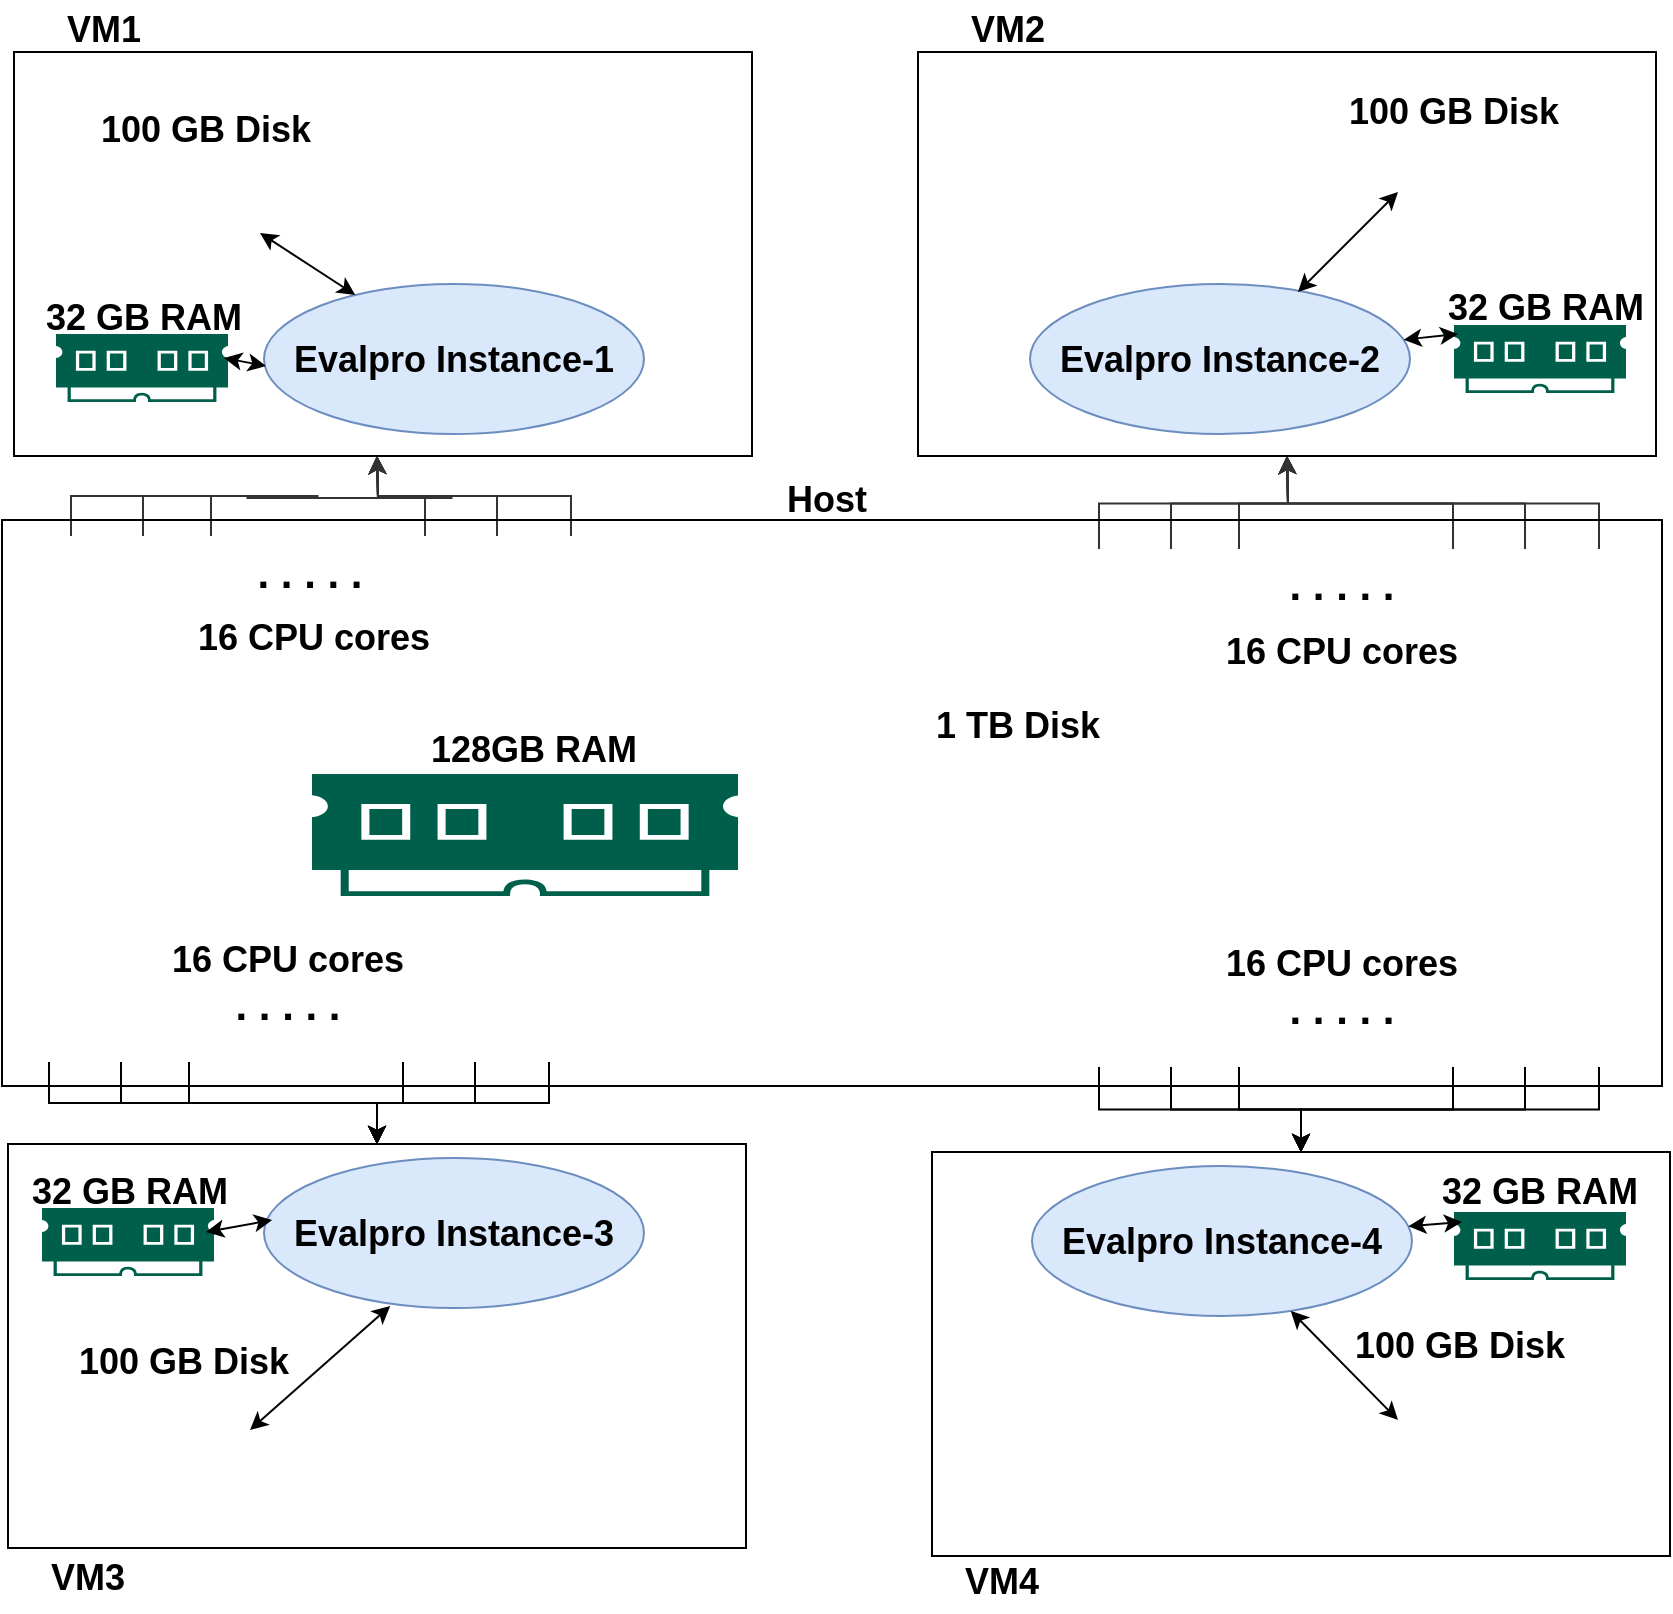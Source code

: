 <mxfile version="20.0.4" type="google"><diagram id="YBxLZ2jkyHDm3nWvFHLn" name="Page-1"><mxGraphModel grid="0" page="1" gridSize="10" guides="1" tooltips="1" connect="1" arrows="1" fold="1" pageScale="1" pageWidth="850" pageHeight="1100" math="0" shadow="0"><root><mxCell id="0"/><mxCell id="1" parent="0"/><mxCell id="YKdEcHECJ6PrUptnUShC-44" value="" style="sketch=0;pointerEvents=1;shadow=0;dashed=0;html=1;strokeColor=none;fillColor=#005F4B;labelPosition=center;verticalLabelPosition=bottom;verticalAlign=top;align=center;outlineConnect=0;shape=mxgraph.veeam2.ram;" vertex="1" parent="1"><mxGeometry x="162" y="457" width="213" height="61" as="geometry"/></mxCell><mxCell id="YKdEcHECJ6PrUptnUShC-45" value="" style="shape=image;html=1;verticalAlign=top;verticalLabelPosition=bottom;labelBackgroundColor=#ffffff;imageAspect=0;aspect=fixed;image=https://cdn4.iconfinder.com/data/icons/PixeloPhilia_2/PNG/hdd.png;fontSize=18;fillColor=none;" vertex="1" parent="1"><mxGeometry x="467.2" y="432" width="96" height="96" as="geometry"/></mxCell><mxCell id="YKdEcHECJ6PrUptnUShC-47" value="&lt;b&gt;&lt;font style=&quot;font-size: 18px;&quot;&gt;128GB RAM&lt;/font&gt;&lt;/b&gt;" style="text;html=1;strokeColor=none;fillColor=none;align=center;verticalAlign=middle;whiteSpace=wrap;rounded=0;" vertex="1" parent="1"><mxGeometry x="213" y="430" width="120" height="30" as="geometry"/></mxCell><mxCell id="YKdEcHECJ6PrUptnUShC-48" value="&lt;b&gt;1 TB Disk&lt;/b&gt;" style="text;html=1;strokeColor=none;fillColor=none;align=center;verticalAlign=middle;whiteSpace=wrap;rounded=0;fontSize=18;" vertex="1" parent="1"><mxGeometry x="458.2" y="418" width="114" height="30" as="geometry"/></mxCell><mxCell id="YKdEcHECJ6PrUptnUShC-57" value="&lt;b&gt;16 CPU cores&lt;/b&gt;" style="text;html=1;strokeColor=none;fillColor=none;align=center;verticalAlign=middle;whiteSpace=wrap;rounded=0;fontSize=18;" vertex="1" parent="1"><mxGeometry x="611" y="381" width="132" height="30" as="geometry"/></mxCell><mxCell id="YKdEcHECJ6PrUptnUShC-187" style="edgeStyle=orthogonalEdgeStyle;rounded=0;orthogonalLoop=1;jettySize=auto;html=1;exitX=0.5;exitY=0;exitDx=0;exitDy=0;fontSize=18;strokeColor=#333333;" edge="1" parent="1" source="YKdEcHECJ6PrUptnUShC-67"><mxGeometry relative="1" as="geometry"><mxPoint x="194.5" y="298" as="targetPoint"/></mxGeometry></mxCell><mxCell id="YKdEcHECJ6PrUptnUShC-67" value="" style="shape=image;html=1;verticalAlign=top;verticalLabelPosition=bottom;labelBackgroundColor=#ffffff;imageAspect=0;aspect=fixed;image=https://cdn1.iconfinder.com/data/icons/unicons-line-vol-5/24/processor-128.png;fillColor=none;" vertex="1" parent="1"><mxGeometry x="18" y="338" width="47" height="47" as="geometry"/></mxCell><mxCell id="YKdEcHECJ6PrUptnUShC-188" style="edgeStyle=orthogonalEdgeStyle;rounded=0;orthogonalLoop=1;jettySize=auto;html=1;exitX=0.5;exitY=0;exitDx=0;exitDy=0;entryX=0.5;entryY=1;entryDx=0;entryDy=0;fontSize=18;strokeColor=#333333;" edge="1" parent="1" source="YKdEcHECJ6PrUptnUShC-68"><mxGeometry relative="1" as="geometry"><mxPoint x="194.5" y="298" as="targetPoint"/></mxGeometry></mxCell><mxCell id="YKdEcHECJ6PrUptnUShC-68" value="" style="shape=image;html=1;verticalAlign=top;verticalLabelPosition=bottom;labelBackgroundColor=#ffffff;imageAspect=0;aspect=fixed;image=https://cdn1.iconfinder.com/data/icons/unicons-line-vol-5/24/processor-128.png;fillColor=none;" vertex="1" parent="1"><mxGeometry x="54" y="338" width="47" height="47" as="geometry"/></mxCell><mxCell id="YKdEcHECJ6PrUptnUShC-189" style="edgeStyle=orthogonalEdgeStyle;rounded=0;orthogonalLoop=1;jettySize=auto;html=1;exitX=0.5;exitY=0;exitDx=0;exitDy=0;entryX=0.5;entryY=1;entryDx=0;entryDy=0;fontSize=18;strokeColor=#333333;" edge="1" parent="1" source="YKdEcHECJ6PrUptnUShC-69"><mxGeometry relative="1" as="geometry"><mxPoint x="194.5" y="298" as="targetPoint"/></mxGeometry></mxCell><mxCell id="YKdEcHECJ6PrUptnUShC-69" value="" style="shape=image;html=1;verticalAlign=top;verticalLabelPosition=bottom;labelBackgroundColor=#ffffff;imageAspect=0;aspect=fixed;image=https://cdn1.iconfinder.com/data/icons/unicons-line-vol-5/24/processor-128.png;fillColor=none;" vertex="1" parent="1"><mxGeometry x="88" y="338" width="47" height="47" as="geometry"/></mxCell><mxCell id="YKdEcHECJ6PrUptnUShC-190" style="edgeStyle=orthogonalEdgeStyle;rounded=0;orthogonalLoop=1;jettySize=auto;html=1;exitX=0.5;exitY=0;exitDx=0;exitDy=0;entryX=0.5;entryY=1;entryDx=0;entryDy=0;fontSize=18;strokeColor=#333333;" edge="1" parent="1" source="YKdEcHECJ6PrUptnUShC-72"><mxGeometry relative="1" as="geometry"><mxPoint x="194.5" y="298" as="targetPoint"/></mxGeometry></mxCell><mxCell id="YKdEcHECJ6PrUptnUShC-72" value="" style="shape=image;html=1;verticalAlign=top;verticalLabelPosition=bottom;labelBackgroundColor=#ffffff;imageAspect=0;aspect=fixed;image=https://cdn1.iconfinder.com/data/icons/unicons-line-vol-5/24/processor-128.png;fillColor=none;" vertex="1" parent="1"><mxGeometry x="195" y="338" width="47" height="47" as="geometry"/></mxCell><mxCell id="YKdEcHECJ6PrUptnUShC-191" style="edgeStyle=orthogonalEdgeStyle;rounded=0;orthogonalLoop=1;jettySize=auto;html=1;exitX=0.5;exitY=0;exitDx=0;exitDy=0;entryX=0.5;entryY=1;entryDx=0;entryDy=0;fontSize=18;strokeColor=#333333;" edge="1" parent="1" source="YKdEcHECJ6PrUptnUShC-73"><mxGeometry relative="1" as="geometry"><mxPoint x="194.5" y="298" as="targetPoint"/></mxGeometry></mxCell><mxCell id="YKdEcHECJ6PrUptnUShC-73" value="" style="shape=image;html=1;verticalAlign=top;verticalLabelPosition=bottom;labelBackgroundColor=#ffffff;imageAspect=0;aspect=fixed;image=https://cdn1.iconfinder.com/data/icons/unicons-line-vol-5/24/processor-128.png;fillColor=none;" vertex="1" parent="1"><mxGeometry x="231" y="338" width="47" height="47" as="geometry"/></mxCell><mxCell id="YKdEcHECJ6PrUptnUShC-192" style="edgeStyle=orthogonalEdgeStyle;rounded=0;orthogonalLoop=1;jettySize=auto;html=1;exitX=0.5;exitY=0;exitDx=0;exitDy=0;entryX=0.5;entryY=1;entryDx=0;entryDy=0;fontSize=18;strokeColor=#333333;" edge="1" parent="1" source="YKdEcHECJ6PrUptnUShC-74"><mxGeometry relative="1" as="geometry"><mxPoint x="194.5" y="298" as="targetPoint"/></mxGeometry></mxCell><mxCell id="YKdEcHECJ6PrUptnUShC-74" value="" style="shape=image;html=1;verticalAlign=top;verticalLabelPosition=bottom;labelBackgroundColor=#ffffff;imageAspect=0;aspect=fixed;image=https://cdn1.iconfinder.com/data/icons/unicons-line-vol-5/24/processor-128.png;fillColor=none;" vertex="1" parent="1"><mxGeometry x="268" y="338" width="47" height="47" as="geometry"/></mxCell><mxCell id="YKdEcHECJ6PrUptnUShC-83" value="&lt;font style=&quot;font-size: 21px;&quot;&gt;&lt;b&gt;. . . . .&lt;/b&gt;&lt;/font&gt;" style="text;html=1;strokeColor=none;fillColor=none;align=center;verticalAlign=middle;whiteSpace=wrap;rounded=0;" vertex="1" parent="1"><mxGeometry x="131" y="341" width="60" height="30" as="geometry"/></mxCell><mxCell id="YKdEcHECJ6PrUptnUShC-193" style="edgeStyle=orthogonalEdgeStyle;rounded=0;orthogonalLoop=1;jettySize=auto;html=1;exitX=0.5;exitY=0;exitDx=0;exitDy=0;fontSize=18;strokeColor=#333333;" edge="1" parent="1" source="YKdEcHECJ6PrUptnUShC-84"><mxGeometry relative="1" as="geometry"><mxPoint x="649.5" y="298" as="targetPoint"/></mxGeometry></mxCell><mxCell id="YKdEcHECJ6PrUptnUShC-84" value="" style="shape=image;html=1;verticalAlign=top;verticalLabelPosition=bottom;labelBackgroundColor=#ffffff;imageAspect=0;aspect=fixed;image=https://cdn1.iconfinder.com/data/icons/unicons-line-vol-5/24/processor-128.png;fillColor=none;" vertex="1" parent="1"><mxGeometry x="532" y="344.5" width="47" height="47" as="geometry"/></mxCell><mxCell id="YKdEcHECJ6PrUptnUShC-194" style="edgeStyle=orthogonalEdgeStyle;rounded=0;orthogonalLoop=1;jettySize=auto;html=1;exitX=0.5;exitY=0;exitDx=0;exitDy=0;entryX=0.5;entryY=1;entryDx=0;entryDy=0;fontSize=18;strokeColor=#333333;" edge="1" parent="1" source="YKdEcHECJ6PrUptnUShC-85"><mxGeometry relative="1" as="geometry"><mxPoint x="649.5" y="298" as="targetPoint"/></mxGeometry></mxCell><mxCell id="YKdEcHECJ6PrUptnUShC-85" value="" style="shape=image;html=1;verticalAlign=top;verticalLabelPosition=bottom;labelBackgroundColor=#ffffff;imageAspect=0;aspect=fixed;image=https://cdn1.iconfinder.com/data/icons/unicons-line-vol-5/24/processor-128.png;fillColor=none;" vertex="1" parent="1"><mxGeometry x="568" y="344.5" width="47" height="47" as="geometry"/></mxCell><mxCell id="YKdEcHECJ6PrUptnUShC-195" style="edgeStyle=orthogonalEdgeStyle;rounded=0;orthogonalLoop=1;jettySize=auto;html=1;exitX=0.5;exitY=0;exitDx=0;exitDy=0;entryX=0.5;entryY=1;entryDx=0;entryDy=0;fontSize=18;strokeColor=#333333;" edge="1" parent="1" source="YKdEcHECJ6PrUptnUShC-86"><mxGeometry relative="1" as="geometry"><mxPoint x="649.5" y="298" as="targetPoint"/></mxGeometry></mxCell><mxCell id="YKdEcHECJ6PrUptnUShC-86" value="" style="shape=image;html=1;verticalAlign=top;verticalLabelPosition=bottom;labelBackgroundColor=#ffffff;imageAspect=0;aspect=fixed;image=https://cdn1.iconfinder.com/data/icons/unicons-line-vol-5/24/processor-128.png;fillColor=none;" vertex="1" parent="1"><mxGeometry x="602" y="344.5" width="47" height="47" as="geometry"/></mxCell><mxCell id="YKdEcHECJ6PrUptnUShC-196" style="edgeStyle=orthogonalEdgeStyle;rounded=0;orthogonalLoop=1;jettySize=auto;html=1;exitX=0.5;exitY=0;exitDx=0;exitDy=0;entryX=0.5;entryY=1;entryDx=0;entryDy=0;fontSize=18;strokeColor=#333333;" edge="1" parent="1" source="YKdEcHECJ6PrUptnUShC-87"><mxGeometry relative="1" as="geometry"><mxPoint x="649.5" y="298" as="targetPoint"/></mxGeometry></mxCell><mxCell id="YKdEcHECJ6PrUptnUShC-87" value="" style="shape=image;html=1;verticalAlign=top;verticalLabelPosition=bottom;labelBackgroundColor=#ffffff;imageAspect=0;aspect=fixed;image=https://cdn1.iconfinder.com/data/icons/unicons-line-vol-5/24/processor-128.png;fillColor=none;" vertex="1" parent="1"><mxGeometry x="709" y="344.5" width="47" height="47" as="geometry"/></mxCell><mxCell id="YKdEcHECJ6PrUptnUShC-197" style="edgeStyle=orthogonalEdgeStyle;rounded=0;orthogonalLoop=1;jettySize=auto;html=1;exitX=0.5;exitY=0;exitDx=0;exitDy=0;entryX=0.5;entryY=1;entryDx=0;entryDy=0;fontSize=18;strokeColor=#333333;" edge="1" parent="1" source="YKdEcHECJ6PrUptnUShC-88"><mxGeometry relative="1" as="geometry"><mxPoint x="649.5" y="298" as="targetPoint"/></mxGeometry></mxCell><mxCell id="YKdEcHECJ6PrUptnUShC-88" value="" style="shape=image;html=1;verticalAlign=top;verticalLabelPosition=bottom;labelBackgroundColor=#ffffff;imageAspect=0;aspect=fixed;image=https://cdn1.iconfinder.com/data/icons/unicons-line-vol-5/24/processor-128.png;fillColor=none;" vertex="1" parent="1"><mxGeometry x="745" y="344.5" width="47" height="47" as="geometry"/></mxCell><mxCell id="YKdEcHECJ6PrUptnUShC-198" style="edgeStyle=orthogonalEdgeStyle;rounded=0;orthogonalLoop=1;jettySize=auto;html=1;exitX=0.5;exitY=0;exitDx=0;exitDy=0;entryX=0.5;entryY=1;entryDx=0;entryDy=0;fontSize=18;strokeColor=#333333;" edge="1" parent="1" source="YKdEcHECJ6PrUptnUShC-89"><mxGeometry relative="1" as="geometry"><mxPoint x="649.5" y="298" as="targetPoint"/></mxGeometry></mxCell><mxCell id="YKdEcHECJ6PrUptnUShC-89" value="" style="shape=image;html=1;verticalAlign=top;verticalLabelPosition=bottom;labelBackgroundColor=#ffffff;imageAspect=0;aspect=fixed;image=https://cdn1.iconfinder.com/data/icons/unicons-line-vol-5/24/processor-128.png;fillColor=none;" vertex="1" parent="1"><mxGeometry x="782" y="344.5" width="47" height="47" as="geometry"/></mxCell><mxCell id="YKdEcHECJ6PrUptnUShC-90" value="&lt;font style=&quot;font-size: 21px;&quot;&gt;&lt;b&gt;. . . . .&lt;/b&gt;&lt;/font&gt;" style="text;html=1;strokeColor=none;fillColor=none;align=center;verticalAlign=middle;whiteSpace=wrap;rounded=0;" vertex="1" parent="1"><mxGeometry x="647" y="346.5" width="60" height="30" as="geometry"/></mxCell><mxCell id="MNouthW2ZTYFj79bQ2kH-20" style="edgeStyle=orthogonalEdgeStyle;rounded=0;orthogonalLoop=1;jettySize=auto;html=1;exitX=0.5;exitY=1;exitDx=0;exitDy=0;" edge="1" parent="1" source="YKdEcHECJ6PrUptnUShC-92" target="MNouthW2ZTYFj79bQ2kH-19"><mxGeometry relative="1" as="geometry"/></mxCell><mxCell id="YKdEcHECJ6PrUptnUShC-92" value="" style="shape=image;html=1;verticalAlign=top;verticalLabelPosition=bottom;labelBackgroundColor=#ffffff;imageAspect=0;aspect=fixed;image=https://cdn1.iconfinder.com/data/icons/unicons-line-vol-5/24/processor-128.png;fillColor=none;" vertex="1" parent="1"><mxGeometry x="7" y="554" width="47" height="47" as="geometry"/></mxCell><mxCell id="MNouthW2ZTYFj79bQ2kH-21" style="edgeStyle=orthogonalEdgeStyle;rounded=0;orthogonalLoop=1;jettySize=auto;html=1;exitX=0.5;exitY=1;exitDx=0;exitDy=0;" edge="1" parent="1" source="YKdEcHECJ6PrUptnUShC-93" target="MNouthW2ZTYFj79bQ2kH-19"><mxGeometry relative="1" as="geometry"/></mxCell><mxCell id="YKdEcHECJ6PrUptnUShC-93" value="" style="shape=image;html=1;verticalAlign=top;verticalLabelPosition=bottom;labelBackgroundColor=#ffffff;imageAspect=0;aspect=fixed;image=https://cdn1.iconfinder.com/data/icons/unicons-line-vol-5/24/processor-128.png;fillColor=none;" vertex="1" parent="1"><mxGeometry x="43" y="554" width="47" height="47" as="geometry"/></mxCell><mxCell id="MNouthW2ZTYFj79bQ2kH-22" style="edgeStyle=orthogonalEdgeStyle;rounded=0;orthogonalLoop=1;jettySize=auto;html=1;exitX=0.5;exitY=1;exitDx=0;exitDy=0;" edge="1" parent="1" source="YKdEcHECJ6PrUptnUShC-94" target="MNouthW2ZTYFj79bQ2kH-19"><mxGeometry relative="1" as="geometry"/></mxCell><mxCell id="YKdEcHECJ6PrUptnUShC-94" value="" style="shape=image;html=1;verticalAlign=top;verticalLabelPosition=bottom;labelBackgroundColor=#ffffff;imageAspect=0;aspect=fixed;image=https://cdn1.iconfinder.com/data/icons/unicons-line-vol-5/24/processor-128.png;fillColor=none;" vertex="1" parent="1"><mxGeometry x="77" y="554" width="47" height="47" as="geometry"/></mxCell><mxCell id="MNouthW2ZTYFj79bQ2kH-23" style="edgeStyle=orthogonalEdgeStyle;rounded=0;orthogonalLoop=1;jettySize=auto;html=1;exitX=0.5;exitY=1;exitDx=0;exitDy=0;" edge="1" parent="1" source="YKdEcHECJ6PrUptnUShC-95" target="MNouthW2ZTYFj79bQ2kH-19"><mxGeometry relative="1" as="geometry"/></mxCell><mxCell id="YKdEcHECJ6PrUptnUShC-95" value="" style="shape=image;html=1;verticalAlign=top;verticalLabelPosition=bottom;labelBackgroundColor=#ffffff;imageAspect=0;aspect=fixed;image=https://cdn1.iconfinder.com/data/icons/unicons-line-vol-5/24/processor-128.png;fillColor=none;" vertex="1" parent="1"><mxGeometry x="184" y="554" width="47" height="47" as="geometry"/></mxCell><mxCell id="MNouthW2ZTYFj79bQ2kH-24" style="edgeStyle=orthogonalEdgeStyle;rounded=0;orthogonalLoop=1;jettySize=auto;html=1;exitX=0.5;exitY=1;exitDx=0;exitDy=0;" edge="1" parent="1" source="YKdEcHECJ6PrUptnUShC-96" target="MNouthW2ZTYFj79bQ2kH-19"><mxGeometry relative="1" as="geometry"/></mxCell><mxCell id="YKdEcHECJ6PrUptnUShC-96" value="" style="shape=image;html=1;verticalAlign=top;verticalLabelPosition=bottom;labelBackgroundColor=#ffffff;imageAspect=0;aspect=fixed;image=https://cdn1.iconfinder.com/data/icons/unicons-line-vol-5/24/processor-128.png;fillColor=none;" vertex="1" parent="1"><mxGeometry x="220" y="554" width="47" height="47" as="geometry"/></mxCell><mxCell id="MNouthW2ZTYFj79bQ2kH-25" style="edgeStyle=orthogonalEdgeStyle;rounded=0;orthogonalLoop=1;jettySize=auto;html=1;exitX=0.5;exitY=1;exitDx=0;exitDy=0;" edge="1" parent="1" source="YKdEcHECJ6PrUptnUShC-97" target="MNouthW2ZTYFj79bQ2kH-19"><mxGeometry relative="1" as="geometry"/></mxCell><mxCell id="YKdEcHECJ6PrUptnUShC-97" value="" style="shape=image;html=1;verticalAlign=top;verticalLabelPosition=bottom;labelBackgroundColor=#ffffff;imageAspect=0;aspect=fixed;image=https://cdn1.iconfinder.com/data/icons/unicons-line-vol-5/24/processor-128.png;fillColor=none;" vertex="1" parent="1"><mxGeometry x="257" y="554" width="47" height="47" as="geometry"/></mxCell><mxCell id="YKdEcHECJ6PrUptnUShC-98" value="&lt;font style=&quot;font-size: 21px;&quot;&gt;&lt;b&gt;. . . . .&lt;/b&gt;&lt;/font&gt;" style="text;html=1;strokeColor=none;fillColor=none;align=center;verticalAlign=middle;whiteSpace=wrap;rounded=0;" vertex="1" parent="1"><mxGeometry x="120" y="557" width="60" height="30" as="geometry"/></mxCell><mxCell id="MNouthW2ZTYFj79bQ2kH-29" style="edgeStyle=orthogonalEdgeStyle;rounded=0;orthogonalLoop=1;jettySize=auto;html=1;exitX=0.5;exitY=1;exitDx=0;exitDy=0;" edge="1" parent="1" source="YKdEcHECJ6PrUptnUShC-99" target="MNouthW2ZTYFj79bQ2kH-28"><mxGeometry relative="1" as="geometry"/></mxCell><mxCell id="YKdEcHECJ6PrUptnUShC-99" value="" style="shape=image;html=1;verticalAlign=top;verticalLabelPosition=bottom;labelBackgroundColor=#ffffff;imageAspect=0;aspect=fixed;image=https://cdn1.iconfinder.com/data/icons/unicons-line-vol-5/24/processor-128.png;fillColor=none;" vertex="1" parent="1"><mxGeometry x="532" y="556.5" width="47" height="47" as="geometry"/></mxCell><mxCell id="MNouthW2ZTYFj79bQ2kH-30" style="edgeStyle=orthogonalEdgeStyle;rounded=0;orthogonalLoop=1;jettySize=auto;html=1;exitX=0.5;exitY=1;exitDx=0;exitDy=0;" edge="1" parent="1" source="YKdEcHECJ6PrUptnUShC-100" target="MNouthW2ZTYFj79bQ2kH-28"><mxGeometry relative="1" as="geometry"/></mxCell><mxCell id="YKdEcHECJ6PrUptnUShC-100" value="" style="shape=image;html=1;verticalAlign=top;verticalLabelPosition=bottom;labelBackgroundColor=#ffffff;imageAspect=0;aspect=fixed;image=https://cdn1.iconfinder.com/data/icons/unicons-line-vol-5/24/processor-128.png;fillColor=none;" vertex="1" parent="1"><mxGeometry x="568" y="556.5" width="47" height="47" as="geometry"/></mxCell><mxCell id="MNouthW2ZTYFj79bQ2kH-31" style="edgeStyle=orthogonalEdgeStyle;rounded=0;orthogonalLoop=1;jettySize=auto;html=1;exitX=0.5;exitY=1;exitDx=0;exitDy=0;" edge="1" parent="1" source="YKdEcHECJ6PrUptnUShC-101" target="MNouthW2ZTYFj79bQ2kH-28"><mxGeometry relative="1" as="geometry"/></mxCell><mxCell id="YKdEcHECJ6PrUptnUShC-101" value="" style="shape=image;html=1;verticalAlign=top;verticalLabelPosition=bottom;labelBackgroundColor=#ffffff;imageAspect=0;aspect=fixed;image=https://cdn1.iconfinder.com/data/icons/unicons-line-vol-5/24/processor-128.png;fillColor=none;" vertex="1" parent="1"><mxGeometry x="602" y="556.5" width="47" height="47" as="geometry"/></mxCell><mxCell id="MNouthW2ZTYFj79bQ2kH-32" style="edgeStyle=orthogonalEdgeStyle;rounded=0;orthogonalLoop=1;jettySize=auto;html=1;exitX=0.5;exitY=1;exitDx=0;exitDy=0;" edge="1" parent="1" source="YKdEcHECJ6PrUptnUShC-102" target="MNouthW2ZTYFj79bQ2kH-28"><mxGeometry relative="1" as="geometry"/></mxCell><mxCell id="YKdEcHECJ6PrUptnUShC-102" value="" style="shape=image;html=1;verticalAlign=top;verticalLabelPosition=bottom;labelBackgroundColor=#ffffff;imageAspect=0;aspect=fixed;image=https://cdn1.iconfinder.com/data/icons/unicons-line-vol-5/24/processor-128.png;fillColor=none;" vertex="1" parent="1"><mxGeometry x="709" y="556.5" width="47" height="47" as="geometry"/></mxCell><mxCell id="MNouthW2ZTYFj79bQ2kH-33" style="edgeStyle=orthogonalEdgeStyle;rounded=0;orthogonalLoop=1;jettySize=auto;html=1;exitX=0.5;exitY=1;exitDx=0;exitDy=0;entryX=0.5;entryY=0;entryDx=0;entryDy=0;" edge="1" parent="1" source="YKdEcHECJ6PrUptnUShC-103" target="MNouthW2ZTYFj79bQ2kH-28"><mxGeometry relative="1" as="geometry"/></mxCell><mxCell id="YKdEcHECJ6PrUptnUShC-103" value="" style="shape=image;html=1;verticalAlign=top;verticalLabelPosition=bottom;labelBackgroundColor=#ffffff;imageAspect=0;aspect=fixed;image=https://cdn1.iconfinder.com/data/icons/unicons-line-vol-5/24/processor-128.png;fillColor=none;" vertex="1" parent="1"><mxGeometry x="745" y="556.5" width="47" height="47" as="geometry"/></mxCell><mxCell id="MNouthW2ZTYFj79bQ2kH-34" style="edgeStyle=orthogonalEdgeStyle;rounded=0;orthogonalLoop=1;jettySize=auto;html=1;exitX=0.5;exitY=1;exitDx=0;exitDy=0;" edge="1" parent="1" source="YKdEcHECJ6PrUptnUShC-104" target="MNouthW2ZTYFj79bQ2kH-28"><mxGeometry relative="1" as="geometry"/></mxCell><mxCell id="YKdEcHECJ6PrUptnUShC-104" value="" style="shape=image;html=1;verticalAlign=top;verticalLabelPosition=bottom;labelBackgroundColor=#ffffff;imageAspect=0;aspect=fixed;image=https://cdn1.iconfinder.com/data/icons/unicons-line-vol-5/24/processor-128.png;fillColor=none;" vertex="1" parent="1"><mxGeometry x="782" y="556.5" width="47" height="47" as="geometry"/></mxCell><mxCell id="YKdEcHECJ6PrUptnUShC-105" value="&lt;font style=&quot;font-size: 21px;&quot;&gt;&lt;b&gt;. . . . .&lt;/b&gt;&lt;/font&gt;" style="text;html=1;strokeColor=none;fillColor=none;align=center;verticalAlign=middle;whiteSpace=wrap;rounded=0;" vertex="1" parent="1"><mxGeometry x="647" y="558.5" width="60" height="30" as="geometry"/></mxCell><mxCell id="YKdEcHECJ6PrUptnUShC-106" value="&lt;b&gt;16 CPU cores&lt;/b&gt;" style="text;html=1;strokeColor=none;fillColor=none;align=center;verticalAlign=middle;whiteSpace=wrap;rounded=0;fontSize=18;" vertex="1" parent="1"><mxGeometry x="611" y="537" width="132" height="30" as="geometry"/></mxCell><mxCell id="YKdEcHECJ6PrUptnUShC-107" value="&lt;b&gt;Evalpro Instance-1&lt;/b&gt;" style="ellipse;whiteSpace=wrap;html=1;fontSize=18;fillColor=#dae8fc;strokeColor=#6c8ebf;" vertex="1" parent="1"><mxGeometry x="138" y="212" width="190" height="75" as="geometry"/></mxCell><mxCell id="YKdEcHECJ6PrUptnUShC-108" value="&lt;b&gt;Evalpro Instance-2&lt;/b&gt;" style="ellipse;whiteSpace=wrap;html=1;fontSize=18;fillColor=#dae8fc;strokeColor=#6c8ebf;" vertex="1" parent="1"><mxGeometry x="521" y="212" width="190" height="75" as="geometry"/></mxCell><mxCell id="YKdEcHECJ6PrUptnUShC-109" value="&lt;b&gt;Evalpro Instance-3&lt;/b&gt;" style="ellipse;whiteSpace=wrap;html=1;fontSize=18;fillColor=#dae8fc;strokeColor=#6c8ebf;" vertex="1" parent="1"><mxGeometry x="138" y="649" width="190" height="75" as="geometry"/></mxCell><mxCell id="YKdEcHECJ6PrUptnUShC-110" value="&lt;b&gt;Evalpro Instance-4&lt;/b&gt;" style="ellipse;whiteSpace=wrap;html=1;fontSize=18;fillColor=#dae8fc;strokeColor=#6c8ebf;" vertex="1" parent="1"><mxGeometry x="522" y="653" width="190" height="75" as="geometry"/></mxCell><mxCell id="YKdEcHECJ6PrUptnUShC-135" value="" style="sketch=0;pointerEvents=1;shadow=0;dashed=0;html=1;strokeColor=none;fillColor=#005F4B;labelPosition=center;verticalLabelPosition=bottom;verticalAlign=top;align=center;outlineConnect=0;shape=mxgraph.veeam2.ram;" vertex="1" parent="1"><mxGeometry x="27" y="674" width="86" height="34" as="geometry"/></mxCell><mxCell id="YKdEcHECJ6PrUptnUShC-136" value="&lt;font style=&quot;font-size: 18px;&quot;&gt;&lt;b&gt;32 GB RAM&lt;/b&gt;&lt;/font&gt;" style="text;html=1;strokeColor=none;fillColor=none;align=center;verticalAlign=middle;whiteSpace=wrap;rounded=0;fontSize=21;" vertex="1" parent="1"><mxGeometry x="18" y="649" width="106" height="30" as="geometry"/></mxCell><mxCell id="YKdEcHECJ6PrUptnUShC-137" value="" style="sketch=0;pointerEvents=1;shadow=0;dashed=0;html=1;strokeColor=none;fillColor=#005F4B;labelPosition=center;verticalLabelPosition=bottom;verticalAlign=top;align=center;outlineConnect=0;shape=mxgraph.veeam2.ram;" vertex="1" parent="1"><mxGeometry x="733" y="676" width="86" height="34" as="geometry"/></mxCell><mxCell id="YKdEcHECJ6PrUptnUShC-139" value="" style="sketch=0;pointerEvents=1;shadow=0;dashed=0;html=1;strokeColor=none;fillColor=#005F4B;labelPosition=center;verticalLabelPosition=bottom;verticalAlign=top;align=center;outlineConnect=0;shape=mxgraph.veeam2.ram;" vertex="1" parent="1"><mxGeometry x="34" y="237" width="86" height="34" as="geometry"/></mxCell><mxCell id="YKdEcHECJ6PrUptnUShC-140" value="&lt;font style=&quot;font-size: 18px;&quot;&gt;&lt;b&gt;32 GB RAM&lt;/b&gt;&lt;/font&gt;" style="text;html=1;strokeColor=none;fillColor=none;align=center;verticalAlign=middle;whiteSpace=wrap;rounded=0;fontSize=21;" vertex="1" parent="1"><mxGeometry x="19.5" y="212" width="116" height="30" as="geometry"/></mxCell><mxCell id="YKdEcHECJ6PrUptnUShC-141" value="" style="sketch=0;pointerEvents=1;shadow=0;dashed=0;html=1;strokeColor=none;fillColor=#005F4B;labelPosition=center;verticalLabelPosition=bottom;verticalAlign=top;align=center;outlineConnect=0;shape=mxgraph.veeam2.ram;" vertex="1" parent="1"><mxGeometry x="733" y="232.5" width="86" height="34" as="geometry"/></mxCell><mxCell id="YKdEcHECJ6PrUptnUShC-143" value="" style="shape=image;html=1;verticalAlign=top;verticalLabelPosition=bottom;labelBackgroundColor=#ffffff;imageAspect=0;aspect=fixed;image=https://cdn4.iconfinder.com/data/icons/PixeloPhilia_2/PNG/hdd.png;fontSize=18;fillColor=none;" vertex="1" parent="1"><mxGeometry x="76" y="753" width="65" height="65" as="geometry"/></mxCell><mxCell id="YKdEcHECJ6PrUptnUShC-144" value="&lt;b&gt;100 GB Disk&lt;/b&gt;" style="text;html=1;strokeColor=none;fillColor=none;align=center;verticalAlign=middle;whiteSpace=wrap;rounded=0;fontSize=18;" vertex="1" parent="1"><mxGeometry x="41" y="736" width="114" height="30" as="geometry"/></mxCell><mxCell id="YKdEcHECJ6PrUptnUShC-145" value="" style="shape=image;html=1;verticalAlign=top;verticalLabelPosition=bottom;labelBackgroundColor=#ffffff;imageAspect=0;aspect=fixed;image=https://cdn4.iconfinder.com/data/icons/PixeloPhilia_2/PNG/hdd.png;fontSize=18;fillColor=none;" vertex="1" parent="1"><mxGeometry x="700" y="745" width="65" height="65" as="geometry"/></mxCell><mxCell id="YKdEcHECJ6PrUptnUShC-146" value="&lt;b&gt;100 GB Disk&lt;/b&gt;" style="text;html=1;strokeColor=none;fillColor=none;align=center;verticalAlign=middle;whiteSpace=wrap;rounded=0;fontSize=18;" vertex="1" parent="1"><mxGeometry x="679" y="728" width="114" height="30" as="geometry"/></mxCell><mxCell id="YKdEcHECJ6PrUptnUShC-147" value="&lt;b&gt;16 CPU cores&lt;/b&gt;" style="text;html=1;strokeColor=none;fillColor=none;align=center;verticalAlign=middle;whiteSpace=wrap;rounded=0;fontSize=18;" vertex="1" parent="1"><mxGeometry x="84" y="534.5" width="132" height="30" as="geometry"/></mxCell><mxCell id="YKdEcHECJ6PrUptnUShC-148" value="&lt;b&gt;16 CPU cores&lt;/b&gt;" style="text;html=1;strokeColor=none;fillColor=none;align=center;verticalAlign=middle;whiteSpace=wrap;rounded=0;fontSize=18;" vertex="1" parent="1"><mxGeometry x="97" y="374" width="132" height="30" as="geometry"/></mxCell><mxCell id="YKdEcHECJ6PrUptnUShC-149" value="" style="shape=image;html=1;verticalAlign=top;verticalLabelPosition=bottom;labelBackgroundColor=#ffffff;imageAspect=0;aspect=fixed;image=https://cdn4.iconfinder.com/data/icons/PixeloPhilia_2/PNG/hdd.png;fontSize=18;fillColor=none;" vertex="1" parent="1"><mxGeometry x="76" y="138" width="65" height="65" as="geometry"/></mxCell><mxCell id="YKdEcHECJ6PrUptnUShC-150" value="&lt;b&gt;100 GB Disk&lt;/b&gt;" style="text;html=1;strokeColor=none;fillColor=none;align=center;verticalAlign=middle;whiteSpace=wrap;rounded=0;fontSize=18;" vertex="1" parent="1"><mxGeometry x="51.5" y="120" width="114" height="30" as="geometry"/></mxCell><mxCell id="YKdEcHECJ6PrUptnUShC-151" value="" style="shape=image;html=1;verticalAlign=top;verticalLabelPosition=bottom;labelBackgroundColor=#ffffff;imageAspect=0;aspect=fixed;image=https://cdn4.iconfinder.com/data/icons/PixeloPhilia_2/PNG/hdd.png;fontSize=18;fillColor=none;" vertex="1" parent="1"><mxGeometry x="700" y="129" width="65" height="65" as="geometry"/></mxCell><mxCell id="YKdEcHECJ6PrUptnUShC-152" value="&lt;b&gt;100 GB Disk&lt;/b&gt;" style="text;html=1;strokeColor=none;fillColor=none;align=center;verticalAlign=middle;whiteSpace=wrap;rounded=0;fontSize=18;" vertex="1" parent="1"><mxGeometry x="675.5" y="111" width="114" height="30" as="geometry"/></mxCell><mxCell id="YKdEcHECJ6PrUptnUShC-157" value="&lt;font style=&quot;font-size: 18px;&quot;&gt;&lt;b&gt;32 GB RAM&lt;/b&gt;&lt;/font&gt;" style="text;html=1;strokeColor=none;fillColor=none;align=center;verticalAlign=middle;whiteSpace=wrap;rounded=0;fontSize=21;" vertex="1" parent="1"><mxGeometry x="720.5" y="207" width="116" height="30" as="geometry"/></mxCell><mxCell id="YKdEcHECJ6PrUptnUShC-158" value="&lt;font style=&quot;font-size: 18px;&quot;&gt;&lt;b&gt;32 GB RAM&lt;/b&gt;&lt;/font&gt;" style="text;html=1;strokeColor=none;fillColor=none;align=center;verticalAlign=middle;whiteSpace=wrap;rounded=0;fontSize=21;" vertex="1" parent="1"><mxGeometry x="718" y="649" width="116" height="30" as="geometry"/></mxCell><mxCell id="YKdEcHECJ6PrUptnUShC-228" value="&lt;b&gt;Host&lt;/b&gt;" style="text;html=1;strokeColor=none;fillColor=none;align=center;verticalAlign=middle;whiteSpace=wrap;rounded=0;fontSize=18;" vertex="1" parent="1"><mxGeometry x="388" y="305" width="63" height="30" as="geometry"/></mxCell><mxCell id="YKdEcHECJ6PrUptnUShC-230" value="&lt;b&gt;VM1&lt;/b&gt;" style="text;html=1;strokeColor=none;fillColor=none;align=center;verticalAlign=middle;whiteSpace=wrap;rounded=0;fontSize=18;" vertex="1" parent="1"><mxGeometry x="28" y="70" width="60" height="30" as="geometry"/></mxCell><mxCell id="YKdEcHECJ6PrUptnUShC-231" value="&lt;b&gt;VM2&lt;/b&gt;" style="text;html=1;strokeColor=none;fillColor=none;align=center;verticalAlign=middle;whiteSpace=wrap;rounded=0;fontSize=18;" vertex="1" parent="1"><mxGeometry x="480" y="70" width="60" height="30" as="geometry"/></mxCell><mxCell id="YKdEcHECJ6PrUptnUShC-232" value="&lt;b&gt;VM3&lt;/b&gt;" style="text;html=1;strokeColor=none;fillColor=none;align=center;verticalAlign=middle;whiteSpace=wrap;rounded=0;fontSize=18;" vertex="1" parent="1"><mxGeometry x="19.5" y="844" width="60" height="30" as="geometry"/></mxCell><mxCell id="YKdEcHECJ6PrUptnUShC-233" value="&lt;b&gt;VM4&lt;/b&gt;" style="text;html=1;strokeColor=none;fillColor=none;align=center;verticalAlign=middle;whiteSpace=wrap;rounded=0;fontSize=18;" vertex="1" parent="1"><mxGeometry x="477" y="846" width="60" height="30" as="geometry"/></mxCell><mxCell id="MNouthW2ZTYFj79bQ2kH-1" value="" style="endArrow=classic;startArrow=classic;html=1;rounded=0;" edge="1" parent="1"><mxGeometry width="50" height="50" relative="1" as="geometry"><mxPoint x="118" y="249" as="sourcePoint"/><mxPoint x="139" y="253" as="targetPoint"/></mxGeometry></mxCell><mxCell id="MNouthW2ZTYFj79bQ2kH-11" value="" style="endArrow=classic;startArrow=classic;html=1;rounded=0;" edge="1" parent="1" target="YKdEcHECJ6PrUptnUShC-107"><mxGeometry width="50" height="50" relative="1" as="geometry"><mxPoint x="136" y="186.5" as="sourcePoint"/><mxPoint x="186" y="136.5" as="targetPoint"/></mxGeometry></mxCell><mxCell id="MNouthW2ZTYFj79bQ2kH-12" value="" style="rounded=0;whiteSpace=wrap;html=1;fontSize=18;fillColor=none;" vertex="1" parent="1"><mxGeometry x="13" y="96" width="369" height="202" as="geometry"/></mxCell><mxCell id="MNouthW2ZTYFj79bQ2kH-13" value="" style="endArrow=classic;startArrow=classic;html=1;rounded=0;" edge="1" parent="1" source="YKdEcHECJ6PrUptnUShC-108"><mxGeometry width="50" height="50" relative="1" as="geometry"><mxPoint x="685" y="287" as="sourcePoint"/><mxPoint x="735" y="237" as="targetPoint"/></mxGeometry></mxCell><mxCell id="MNouthW2ZTYFj79bQ2kH-14" value="" style="endArrow=classic;startArrow=classic;html=1;rounded=0;" edge="1" parent="1"><mxGeometry width="50" height="50" relative="1" as="geometry"><mxPoint x="655" y="216" as="sourcePoint"/><mxPoint x="705" y="166" as="targetPoint"/></mxGeometry></mxCell><mxCell id="MNouthW2ZTYFj79bQ2kH-15" value="" style="rounded=0;whiteSpace=wrap;html=1;fontSize=18;fillColor=none;" vertex="1" parent="1"><mxGeometry x="465" y="96" width="369" height="202" as="geometry"/></mxCell><mxCell id="MNouthW2ZTYFj79bQ2kH-16" value="" style="endArrow=classic;startArrow=classic;html=1;rounded=0;entryX=0.366;entryY=0.188;entryDx=0;entryDy=0;entryPerimeter=0;" edge="1" parent="1"><mxGeometry width="50" height="50" relative="1" as="geometry"><mxPoint x="109" y="686" as="sourcePoint"/><mxPoint x="142.054" y="679.976" as="targetPoint"/></mxGeometry></mxCell><mxCell id="MNouthW2ZTYFj79bQ2kH-18" value="" style="endArrow=classic;startArrow=classic;html=1;rounded=0;entryX=0.332;entryY=0.987;entryDx=0;entryDy=0;entryPerimeter=0;" edge="1" parent="1" target="YKdEcHECJ6PrUptnUShC-109"><mxGeometry width="50" height="50" relative="1" as="geometry"><mxPoint x="131" y="785" as="sourcePoint"/><mxPoint x="181" y="735" as="targetPoint"/></mxGeometry></mxCell><mxCell id="MNouthW2ZTYFj79bQ2kH-19" value="" style="rounded=0;whiteSpace=wrap;html=1;fontSize=18;fillColor=none;" vertex="1" parent="1"><mxGeometry x="10" y="642" width="369" height="202" as="geometry"/></mxCell><mxCell id="MNouthW2ZTYFj79bQ2kH-26" value="" style="endArrow=classic;startArrow=classic;html=1;rounded=0;" edge="1" parent="1" source="YKdEcHECJ6PrUptnUShC-110"><mxGeometry width="50" height="50" relative="1" as="geometry"><mxPoint x="687" y="731" as="sourcePoint"/><mxPoint x="737" y="681" as="targetPoint"/></mxGeometry></mxCell><mxCell id="MNouthW2ZTYFj79bQ2kH-27" value="" style="endArrow=classic;startArrow=classic;html=1;rounded=0;" edge="1" parent="1" source="YKdEcHECJ6PrUptnUShC-110"><mxGeometry width="50" height="50" relative="1" as="geometry"><mxPoint x="655" y="830" as="sourcePoint"/><mxPoint x="705" y="780" as="targetPoint"/></mxGeometry></mxCell><mxCell id="MNouthW2ZTYFj79bQ2kH-28" value="" style="rounded=0;whiteSpace=wrap;html=1;fontSize=18;fillColor=none;" vertex="1" parent="1"><mxGeometry x="472" y="646" width="369" height="202" as="geometry"/></mxCell><mxCell id="MNouthW2ZTYFj79bQ2kH-36" value="" style="rounded=0;whiteSpace=wrap;html=1;fillColor=none;" vertex="1" parent="1"><mxGeometry x="7" y="330" width="830" height="283" as="geometry"/></mxCell></root></mxGraphModel></diagram></mxfile>